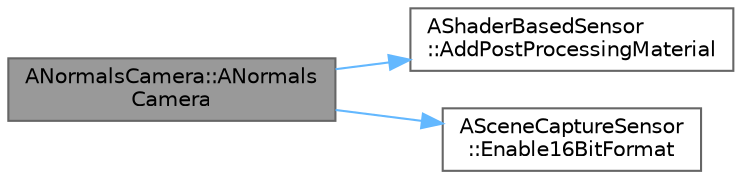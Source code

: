 digraph "ANormalsCamera::ANormalsCamera"
{
 // INTERACTIVE_SVG=YES
 // LATEX_PDF_SIZE
  bgcolor="transparent";
  edge [fontname=Helvetica,fontsize=10,labelfontname=Helvetica,labelfontsize=10];
  node [fontname=Helvetica,fontsize=10,shape=box,height=0.2,width=0.4];
  rankdir="LR";
  Node1 [id="Node000001",label="ANormalsCamera::ANormals\lCamera",height=0.2,width=0.4,color="gray40", fillcolor="grey60", style="filled", fontcolor="black",tooltip=" "];
  Node1 -> Node2 [id="edge1_Node000001_Node000002",color="steelblue1",style="solid",tooltip=" "];
  Node2 [id="Node000002",label="AShaderBasedSensor\l::AddPostProcessingMaterial",height=0.2,width=0.4,color="grey40", fillcolor="white", style="filled",URL="$da/dd3/classAShaderBasedSensor.html#abcae85884ed3ba78e13bc132a351709b",tooltip="Load the UMaterialInstanceDynamic at the given Path and append it to the list of shaders with Weight."];
  Node1 -> Node3 [id="edge2_Node000001_Node000003",color="steelblue1",style="solid",tooltip=" "];
  Node3 [id="Node000003",label="ASceneCaptureSensor\l::Enable16BitFormat",height=0.2,width=0.4,color="grey40", fillcolor="white", style="filled",URL="$d4/d60/classASceneCaptureSensor.html#a325afe0839598ab4156b2c8a2c8b8165",tooltip=" "];
}
